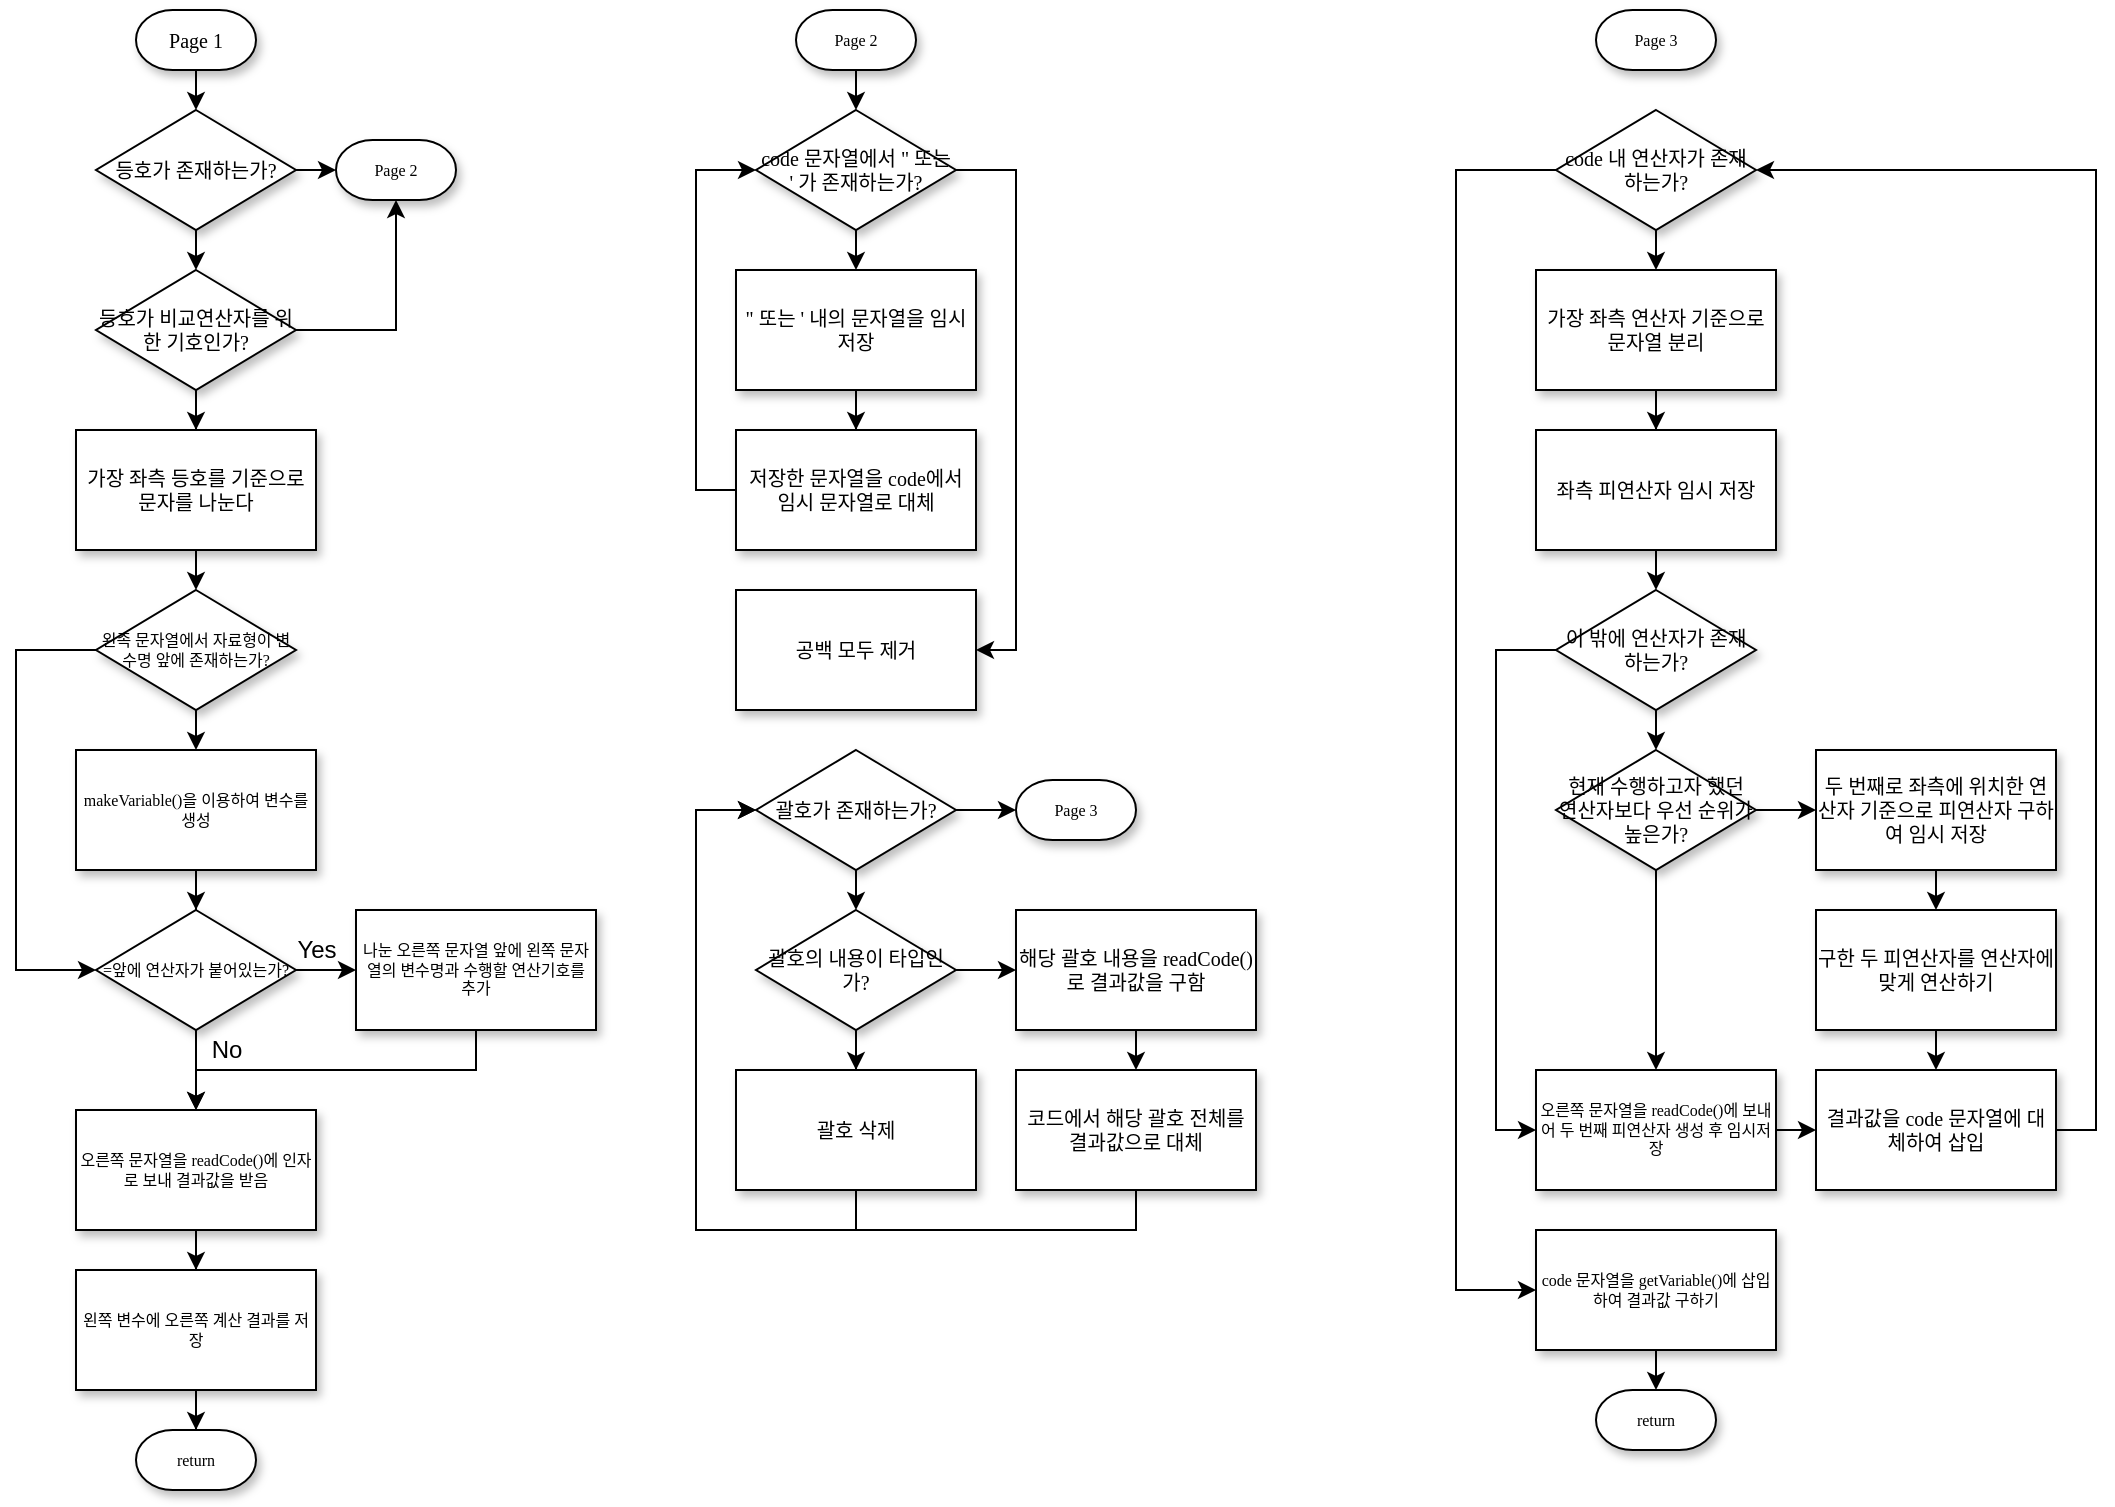 <mxfile version="12.5.5" type="device"><diagram name="Page-1" id="edf60f1a-56cd-e834-aa8a-f176f3a09ee4"><mxGraphModel dx="1278" dy="580" grid="1" gridSize="10" guides="1" tooltips="1" connect="1" arrows="1" fold="1" page="1" pageScale="1" pageWidth="1100" pageHeight="850" background="#ffffff" math="0" shadow="0"><root><mxCell id="0"/><mxCell id="1" parent="0"/><mxCell id="qxy805auKsBZZ3fR9gLI-24" style="edgeStyle=orthogonalEdgeStyle;rounded=0;orthogonalLoop=1;jettySize=auto;html=1;exitX=0.5;exitY=1;exitDx=0;exitDy=0;exitPerimeter=0;entryX=0.5;entryY=0;entryDx=0;entryDy=0;" edge="1" parent="1" source="qxy805auKsBZZ3fR9gLI-2" target="qxy805auKsBZZ3fR9gLI-3"><mxGeometry relative="1" as="geometry"/></mxCell><mxCell id="qxy805auKsBZZ3fR9gLI-2" value="&lt;font style=&quot;font-size: 10px&quot;&gt;Page 1&lt;/font&gt;" style="strokeWidth=1;html=1;shape=mxgraph.flowchart.terminator;whiteSpace=wrap;rounded=0;shadow=1;labelBackgroundColor=none;fontFamily=Verdana;fontSize=8;align=center;" vertex="1" parent="1"><mxGeometry x="100" y="60" width="60" height="30" as="geometry"/></mxCell><mxCell id="qxy805auKsBZZ3fR9gLI-25" style="edgeStyle=orthogonalEdgeStyle;rounded=0;orthogonalLoop=1;jettySize=auto;html=1;exitX=0.5;exitY=1;exitDx=0;exitDy=0;entryX=0.5;entryY=0;entryDx=0;entryDy=0;" edge="1" parent="1" source="qxy805auKsBZZ3fR9gLI-3" target="qxy805auKsBZZ3fR9gLI-5"><mxGeometry relative="1" as="geometry"/></mxCell><mxCell id="qxy805auKsBZZ3fR9gLI-40" style="edgeStyle=orthogonalEdgeStyle;rounded=0;orthogonalLoop=1;jettySize=auto;html=1;exitX=1;exitY=0.5;exitDx=0;exitDy=0;entryX=0;entryY=0.5;entryDx=0;entryDy=0;entryPerimeter=0;" edge="1" parent="1" source="qxy805auKsBZZ3fR9gLI-3" target="qxy805auKsBZZ3fR9gLI-36"><mxGeometry relative="1" as="geometry"/></mxCell><mxCell id="qxy805auKsBZZ3fR9gLI-3" value="&lt;font style=&quot;font-size: 10px&quot;&gt;등호가 존재하는가?&lt;/font&gt;" style="rhombus;whiteSpace=wrap;html=1;rounded=0;shadow=1;labelBackgroundColor=none;strokeWidth=1;fontFamily=Verdana;fontSize=8;align=center;" vertex="1" parent="1"><mxGeometry x="80" y="110" width="100" height="60" as="geometry"/></mxCell><mxCell id="qxy805auKsBZZ3fR9gLI-27" style="edgeStyle=orthogonalEdgeStyle;rounded=0;orthogonalLoop=1;jettySize=auto;html=1;exitX=0.5;exitY=1;exitDx=0;exitDy=0;entryX=0.5;entryY=0;entryDx=0;entryDy=0;" edge="1" parent="1" source="qxy805auKsBZZ3fR9gLI-4" target="qxy805auKsBZZ3fR9gLI-7"><mxGeometry relative="1" as="geometry"/></mxCell><mxCell id="qxy805auKsBZZ3fR9gLI-4" value="&lt;font style=&quot;font-size: 10px&quot;&gt;가장 좌측 등호를 기준으로 문자를 나눈다&lt;/font&gt;" style="rounded=0;whiteSpace=wrap;html=1;shadow=1;labelBackgroundColor=none;strokeWidth=1;fontFamily=Verdana;fontSize=8;align=center;" vertex="1" parent="1"><mxGeometry x="70" y="270" width="120" height="60" as="geometry"/></mxCell><mxCell id="qxy805auKsBZZ3fR9gLI-26" style="edgeStyle=orthogonalEdgeStyle;rounded=0;orthogonalLoop=1;jettySize=auto;html=1;exitX=0.5;exitY=1;exitDx=0;exitDy=0;" edge="1" parent="1" source="qxy805auKsBZZ3fR9gLI-5" target="qxy805auKsBZZ3fR9gLI-4"><mxGeometry relative="1" as="geometry"/></mxCell><mxCell id="qxy805auKsBZZ3fR9gLI-41" style="edgeStyle=orthogonalEdgeStyle;rounded=0;orthogonalLoop=1;jettySize=auto;html=1;exitX=1;exitY=0.5;exitDx=0;exitDy=0;entryX=0.5;entryY=1;entryDx=0;entryDy=0;entryPerimeter=0;" edge="1" parent="1" source="qxy805auKsBZZ3fR9gLI-5" target="qxy805auKsBZZ3fR9gLI-36"><mxGeometry relative="1" as="geometry"/></mxCell><mxCell id="qxy805auKsBZZ3fR9gLI-5" value="&lt;font style=&quot;font-size: 10px&quot;&gt;등호가 비교연산자를 위한 기호인가?&lt;/font&gt;" style="rhombus;whiteSpace=wrap;html=1;rounded=0;shadow=1;labelBackgroundColor=none;strokeWidth=1;fontFamily=Verdana;fontSize=8;align=center;" vertex="1" parent="1"><mxGeometry x="80" y="190" width="100" height="60" as="geometry"/></mxCell><mxCell id="qxy805auKsBZZ3fR9gLI-29" style="edgeStyle=orthogonalEdgeStyle;rounded=0;orthogonalLoop=1;jettySize=auto;html=1;exitX=0.5;exitY=1;exitDx=0;exitDy=0;" edge="1" parent="1" source="qxy805auKsBZZ3fR9gLI-6" target="qxy805auKsBZZ3fR9gLI-12"><mxGeometry relative="1" as="geometry"/></mxCell><mxCell id="qxy805auKsBZZ3fR9gLI-6" value="makeVariable()을 이용하여 변수를 생성" style="rounded=0;whiteSpace=wrap;html=1;shadow=1;labelBackgroundColor=none;strokeWidth=1;fontFamily=Verdana;fontSize=8;align=center;" vertex="1" parent="1"><mxGeometry x="70" y="430" width="120" height="60" as="geometry"/></mxCell><mxCell id="qxy805auKsBZZ3fR9gLI-28" style="edgeStyle=orthogonalEdgeStyle;rounded=0;orthogonalLoop=1;jettySize=auto;html=1;exitX=0.5;exitY=1;exitDx=0;exitDy=0;entryX=0.5;entryY=0;entryDx=0;entryDy=0;" edge="1" parent="1" source="qxy805auKsBZZ3fR9gLI-7" target="qxy805auKsBZZ3fR9gLI-6"><mxGeometry relative="1" as="geometry"/></mxCell><mxCell id="qxy805auKsBZZ3fR9gLI-30" style="edgeStyle=orthogonalEdgeStyle;rounded=0;orthogonalLoop=1;jettySize=auto;html=1;exitX=0;exitY=0.5;exitDx=0;exitDy=0;entryX=0;entryY=0.5;entryDx=0;entryDy=0;" edge="1" parent="1" source="qxy805auKsBZZ3fR9gLI-7" target="qxy805auKsBZZ3fR9gLI-12"><mxGeometry relative="1" as="geometry"><Array as="points"><mxPoint x="40" y="380"/><mxPoint x="40" y="540"/></Array></mxGeometry></mxCell><mxCell id="qxy805auKsBZZ3fR9gLI-7" value="왼족 문자열에서 자료형이 변수명 앞에 존재하는가?" style="rhombus;whiteSpace=wrap;html=1;rounded=0;shadow=1;labelBackgroundColor=none;strokeWidth=1;fontFamily=Verdana;fontSize=8;align=center;" vertex="1" parent="1"><mxGeometry x="80" y="350" width="100" height="60" as="geometry"/></mxCell><mxCell id="qxy805auKsBZZ3fR9gLI-23" style="edgeStyle=orthogonalEdgeStyle;rounded=0;orthogonalLoop=1;jettySize=auto;html=1;exitX=0.5;exitY=1;exitDx=0;exitDy=0;" edge="1" parent="1" source="qxy805auKsBZZ3fR9gLI-8" target="qxy805auKsBZZ3fR9gLI-9"><mxGeometry relative="1" as="geometry"/></mxCell><mxCell id="qxy805auKsBZZ3fR9gLI-8" value="오른쪽 문자열을 readCode()에 인자로 보내 결과값을 받음" style="rounded=0;whiteSpace=wrap;html=1;shadow=1;labelBackgroundColor=none;strokeWidth=1;fontFamily=Verdana;fontSize=8;align=center;" vertex="1" parent="1"><mxGeometry x="70" y="610" width="120" height="60" as="geometry"/></mxCell><mxCell id="qxy805auKsBZZ3fR9gLI-35" style="edgeStyle=orthogonalEdgeStyle;rounded=0;orthogonalLoop=1;jettySize=auto;html=1;exitX=0.5;exitY=1;exitDx=0;exitDy=0;" edge="1" parent="1" source="qxy805auKsBZZ3fR9gLI-9" target="qxy805auKsBZZ3fR9gLI-34"><mxGeometry relative="1" as="geometry"/></mxCell><mxCell id="qxy805auKsBZZ3fR9gLI-9" value="왼쪽 변수에 오른쪽 계산 결과를 저장" style="rounded=0;whiteSpace=wrap;html=1;shadow=1;labelBackgroundColor=none;strokeWidth=1;fontFamily=Verdana;fontSize=8;align=center;" vertex="1" parent="1"><mxGeometry x="70" y="690" width="120" height="60" as="geometry"/></mxCell><mxCell id="qxy805auKsBZZ3fR9gLI-22" style="edgeStyle=orthogonalEdgeStyle;rounded=0;orthogonalLoop=1;jettySize=auto;html=1;exitX=0.5;exitY=1;exitDx=0;exitDy=0;entryX=0.5;entryY=0;entryDx=0;entryDy=0;" edge="1" parent="1" source="qxy805auKsBZZ3fR9gLI-10" target="qxy805auKsBZZ3fR9gLI-8"><mxGeometry relative="1" as="geometry"/></mxCell><mxCell id="qxy805auKsBZZ3fR9gLI-10" value="나눈 오른쪽 문자열 앞에 왼쪽 문자열의 변수명과 수행할 연산기호를 추가" style="rounded=0;whiteSpace=wrap;html=1;shadow=1;labelBackgroundColor=none;strokeWidth=1;fontFamily=Verdana;fontSize=8;align=center;" vertex="1" parent="1"><mxGeometry x="210" y="510" width="120" height="60" as="geometry"/></mxCell><mxCell id="qxy805auKsBZZ3fR9gLI-16" style="edgeStyle=orthogonalEdgeStyle;rounded=0;orthogonalLoop=1;jettySize=auto;html=1;exitX=1;exitY=0.5;exitDx=0;exitDy=0;entryX=0;entryY=0.5;entryDx=0;entryDy=0;" edge="1" parent="1" source="qxy805auKsBZZ3fR9gLI-12" target="qxy805auKsBZZ3fR9gLI-10"><mxGeometry relative="1" as="geometry"/></mxCell><mxCell id="qxy805auKsBZZ3fR9gLI-19" style="edgeStyle=orthogonalEdgeStyle;rounded=0;orthogonalLoop=1;jettySize=auto;html=1;exitX=0.5;exitY=1;exitDx=0;exitDy=0;entryX=0.5;entryY=0;entryDx=0;entryDy=0;" edge="1" parent="1" source="qxy805auKsBZZ3fR9gLI-12" target="qxy805auKsBZZ3fR9gLI-8"><mxGeometry relative="1" as="geometry"/></mxCell><mxCell id="qxy805auKsBZZ3fR9gLI-12" value="=앞에 연산자가 붙어있는가?" style="rhombus;whiteSpace=wrap;html=1;rounded=0;shadow=1;labelBackgroundColor=none;strokeWidth=1;fontFamily=Verdana;fontSize=8;align=center;" vertex="1" parent="1"><mxGeometry x="80" y="510" width="100" height="60" as="geometry"/></mxCell><mxCell id="qxy805auKsBZZ3fR9gLI-18" value="Yes" style="text;html=1;align=center;verticalAlign=middle;resizable=0;points=[];autosize=1;" vertex="1" parent="1"><mxGeometry x="175" y="520" width="30" height="20" as="geometry"/></mxCell><mxCell id="qxy805auKsBZZ3fR9gLI-20" value="No" style="text;html=1;align=center;verticalAlign=middle;resizable=0;points=[];autosize=1;" vertex="1" parent="1"><mxGeometry x="130" y="570" width="30" height="20" as="geometry"/></mxCell><mxCell id="qxy805auKsBZZ3fR9gLI-34" value="return" style="strokeWidth=1;html=1;shape=mxgraph.flowchart.terminator;whiteSpace=wrap;rounded=0;shadow=1;labelBackgroundColor=none;fontFamily=Verdana;fontSize=8;align=center;" vertex="1" parent="1"><mxGeometry x="100" y="770" width="60" height="30" as="geometry"/></mxCell><mxCell id="qxy805auKsBZZ3fR9gLI-36" value="Page 2" style="strokeWidth=1;html=1;shape=mxgraph.flowchart.terminator;whiteSpace=wrap;rounded=0;shadow=1;labelBackgroundColor=none;fontFamily=Verdana;fontSize=8;align=center;" vertex="1" parent="1"><mxGeometry x="200" y="125.0" width="60" height="30" as="geometry"/></mxCell><mxCell id="qxy805auKsBZZ3fR9gLI-69" style="edgeStyle=orthogonalEdgeStyle;rounded=0;orthogonalLoop=1;jettySize=auto;html=1;exitX=0.5;exitY=1;exitDx=0;exitDy=0;exitPerimeter=0;entryX=0.5;entryY=0;entryDx=0;entryDy=0;" edge="1" parent="1" source="qxy805auKsBZZ3fR9gLI-43" target="qxy805auKsBZZ3fR9gLI-44"><mxGeometry relative="1" as="geometry"/></mxCell><mxCell id="qxy805auKsBZZ3fR9gLI-43" value="Page 2" style="strokeWidth=1;html=1;shape=mxgraph.flowchart.terminator;whiteSpace=wrap;rounded=0;shadow=1;labelBackgroundColor=none;fontFamily=Verdana;fontSize=8;align=center;" vertex="1" parent="1"><mxGeometry x="430" y="60" width="60" height="30" as="geometry"/></mxCell><mxCell id="qxy805auKsBZZ3fR9gLI-48" style="edgeStyle=orthogonalEdgeStyle;rounded=0;orthogonalLoop=1;jettySize=auto;html=1;exitX=0.5;exitY=1;exitDx=0;exitDy=0;entryX=0.5;entryY=0;entryDx=0;entryDy=0;" edge="1" parent="1" source="qxy805auKsBZZ3fR9gLI-44" target="qxy805auKsBZZ3fR9gLI-45"><mxGeometry relative="1" as="geometry"/></mxCell><mxCell id="qxy805auKsBZZ3fR9gLI-51" style="edgeStyle=orthogonalEdgeStyle;rounded=0;orthogonalLoop=1;jettySize=auto;html=1;exitX=1;exitY=0.5;exitDx=0;exitDy=0;entryX=1;entryY=0.5;entryDx=0;entryDy=0;" edge="1" parent="1" source="qxy805auKsBZZ3fR9gLI-44" target="qxy805auKsBZZ3fR9gLI-50"><mxGeometry relative="1" as="geometry"/></mxCell><mxCell id="qxy805auKsBZZ3fR9gLI-44" value="&lt;span style=&quot;font-size: 10px&quot;&gt;code 문자열에서 &quot; 또는 ' 가 존재하는가?&lt;/span&gt;" style="rhombus;whiteSpace=wrap;html=1;rounded=0;shadow=1;labelBackgroundColor=none;strokeWidth=1;fontFamily=Verdana;fontSize=8;align=center;" vertex="1" parent="1"><mxGeometry x="410" y="110" width="100" height="60" as="geometry"/></mxCell><mxCell id="qxy805auKsBZZ3fR9gLI-49" style="edgeStyle=orthogonalEdgeStyle;rounded=0;orthogonalLoop=1;jettySize=auto;html=1;exitX=0.5;exitY=1;exitDx=0;exitDy=0;" edge="1" parent="1" source="qxy805auKsBZZ3fR9gLI-45" target="qxy805auKsBZZ3fR9gLI-46"><mxGeometry relative="1" as="geometry"/></mxCell><mxCell id="qxy805auKsBZZ3fR9gLI-45" value="&lt;span style=&quot;font-size: 10px&quot;&gt;&quot; 또는 ' 내의 문자열을 임시 저장&lt;/span&gt;" style="rounded=0;whiteSpace=wrap;html=1;shadow=1;labelBackgroundColor=none;strokeWidth=1;fontFamily=Verdana;fontSize=8;align=center;" vertex="1" parent="1"><mxGeometry x="400" y="190" width="120" height="60" as="geometry"/></mxCell><mxCell id="qxy805auKsBZZ3fR9gLI-47" style="edgeStyle=orthogonalEdgeStyle;rounded=0;orthogonalLoop=1;jettySize=auto;html=1;exitX=0;exitY=0.5;exitDx=0;exitDy=0;entryX=0;entryY=0.5;entryDx=0;entryDy=0;" edge="1" parent="1" source="qxy805auKsBZZ3fR9gLI-46" target="qxy805auKsBZZ3fR9gLI-44"><mxGeometry relative="1" as="geometry"/></mxCell><mxCell id="qxy805auKsBZZ3fR9gLI-46" value="&lt;span style=&quot;font-size: 10px&quot;&gt;저장한 문자열을 code에서 임시 문자열로 대체&lt;/span&gt;" style="rounded=0;whiteSpace=wrap;html=1;shadow=1;labelBackgroundColor=none;strokeWidth=1;fontFamily=Verdana;fontSize=8;align=center;" vertex="1" parent="1"><mxGeometry x="400" y="270" width="120" height="60" as="geometry"/></mxCell><mxCell id="qxy805auKsBZZ3fR9gLI-50" value="&lt;span style=&quot;font-size: 10px&quot;&gt;공백 모두 제거&lt;/span&gt;" style="rounded=0;whiteSpace=wrap;html=1;shadow=1;labelBackgroundColor=none;strokeWidth=1;fontFamily=Verdana;fontSize=8;align=center;" vertex="1" parent="1"><mxGeometry x="400" y="350" width="120" height="60" as="geometry"/></mxCell><mxCell id="qxy805auKsBZZ3fR9gLI-65" style="edgeStyle=orthogonalEdgeStyle;rounded=0;orthogonalLoop=1;jettySize=auto;html=1;exitX=0.5;exitY=1;exitDx=0;exitDy=0;entryX=0.5;entryY=0;entryDx=0;entryDy=0;" edge="1" parent="1" source="qxy805auKsBZZ3fR9gLI-53" target="qxy805auKsBZZ3fR9gLI-54"><mxGeometry relative="1" as="geometry"/></mxCell><mxCell id="qxy805auKsBZZ3fR9gLI-68" style="edgeStyle=orthogonalEdgeStyle;rounded=0;orthogonalLoop=1;jettySize=auto;html=1;exitX=1;exitY=0.5;exitDx=0;exitDy=0;entryX=0;entryY=0.5;entryDx=0;entryDy=0;entryPerimeter=0;" edge="1" parent="1" source="qxy805auKsBZZ3fR9gLI-53" target="qxy805auKsBZZ3fR9gLI-66"><mxGeometry relative="1" as="geometry"/></mxCell><mxCell id="qxy805auKsBZZ3fR9gLI-53" value="&lt;span style=&quot;font-size: 10px&quot;&gt;괄호가 존재하는가?&lt;/span&gt;" style="rhombus;whiteSpace=wrap;html=1;rounded=0;shadow=1;labelBackgroundColor=none;strokeWidth=1;fontFamily=Verdana;fontSize=8;align=center;" vertex="1" parent="1"><mxGeometry x="410" y="430" width="100" height="60" as="geometry"/></mxCell><mxCell id="qxy805auKsBZZ3fR9gLI-58" style="edgeStyle=orthogonalEdgeStyle;rounded=0;orthogonalLoop=1;jettySize=auto;html=1;exitX=1;exitY=0.5;exitDx=0;exitDy=0;entryX=0;entryY=0.5;entryDx=0;entryDy=0;" edge="1" parent="1" source="qxy805auKsBZZ3fR9gLI-54" target="qxy805auKsBZZ3fR9gLI-56"><mxGeometry relative="1" as="geometry"/></mxCell><mxCell id="qxy805auKsBZZ3fR9gLI-60" style="edgeStyle=orthogonalEdgeStyle;rounded=0;orthogonalLoop=1;jettySize=auto;html=1;exitX=0.5;exitY=1;exitDx=0;exitDy=0;" edge="1" parent="1" source="qxy805auKsBZZ3fR9gLI-54" target="qxy805auKsBZZ3fR9gLI-55"><mxGeometry relative="1" as="geometry"/></mxCell><mxCell id="qxy805auKsBZZ3fR9gLI-54" value="&lt;span style=&quot;font-size: 10px&quot;&gt;괄호의 내용이 타입인가?&lt;/span&gt;" style="rhombus;whiteSpace=wrap;html=1;rounded=0;shadow=1;labelBackgroundColor=none;strokeWidth=1;fontFamily=Verdana;fontSize=8;align=center;" vertex="1" parent="1"><mxGeometry x="410" y="510" width="100" height="60" as="geometry"/></mxCell><mxCell id="qxy805auKsBZZ3fR9gLI-63" style="edgeStyle=orthogonalEdgeStyle;rounded=0;orthogonalLoop=1;jettySize=auto;html=1;exitX=0.5;exitY=1;exitDx=0;exitDy=0;" edge="1" parent="1" source="qxy805auKsBZZ3fR9gLI-55"><mxGeometry relative="1" as="geometry"><mxPoint x="410" y="460" as="targetPoint"/><Array as="points"><mxPoint x="460" y="670"/><mxPoint x="380" y="670"/><mxPoint x="380" y="460"/></Array></mxGeometry></mxCell><mxCell id="qxy805auKsBZZ3fR9gLI-55" value="&lt;span style=&quot;font-size: 10px&quot;&gt;괄호 삭제&lt;/span&gt;" style="rounded=0;whiteSpace=wrap;html=1;shadow=1;labelBackgroundColor=none;strokeWidth=1;fontFamily=Verdana;fontSize=8;align=center;" vertex="1" parent="1"><mxGeometry x="400" y="590" width="120" height="60" as="geometry"/></mxCell><mxCell id="qxy805auKsBZZ3fR9gLI-59" style="edgeStyle=orthogonalEdgeStyle;rounded=0;orthogonalLoop=1;jettySize=auto;html=1;exitX=0.5;exitY=1;exitDx=0;exitDy=0;entryX=0.5;entryY=0;entryDx=0;entryDy=0;" edge="1" parent="1" source="qxy805auKsBZZ3fR9gLI-56" target="qxy805auKsBZZ3fR9gLI-57"><mxGeometry relative="1" as="geometry"/></mxCell><mxCell id="qxy805auKsBZZ3fR9gLI-56" value="&lt;span style=&quot;font-size: 10px&quot;&gt;해당 괄호 내용을 readCode()로 결과값을 구함&lt;/span&gt;" style="rounded=0;whiteSpace=wrap;html=1;shadow=1;labelBackgroundColor=none;strokeWidth=1;fontFamily=Verdana;fontSize=8;align=center;" vertex="1" parent="1"><mxGeometry x="540" y="510" width="120" height="60" as="geometry"/></mxCell><mxCell id="qxy805auKsBZZ3fR9gLI-61" style="edgeStyle=orthogonalEdgeStyle;rounded=0;orthogonalLoop=1;jettySize=auto;html=1;exitX=0.5;exitY=1;exitDx=0;exitDy=0;entryX=0;entryY=0.5;entryDx=0;entryDy=0;" edge="1" parent="1" source="qxy805auKsBZZ3fR9gLI-57" target="qxy805auKsBZZ3fR9gLI-53"><mxGeometry relative="1" as="geometry"><Array as="points"><mxPoint x="600" y="670"/><mxPoint x="380" y="670"/><mxPoint x="380" y="460"/></Array></mxGeometry></mxCell><mxCell id="qxy805auKsBZZ3fR9gLI-57" value="&lt;span style=&quot;font-size: 10px&quot;&gt;코드에서 해당 괄호 전체를 결과값으로 대체&lt;/span&gt;" style="rounded=0;whiteSpace=wrap;html=1;shadow=1;labelBackgroundColor=none;strokeWidth=1;fontFamily=Verdana;fontSize=8;align=center;" vertex="1" parent="1"><mxGeometry x="540" y="590" width="120" height="60" as="geometry"/></mxCell><mxCell id="qxy805auKsBZZ3fR9gLI-66" value="Page 3" style="strokeWidth=1;html=1;shape=mxgraph.flowchart.terminator;whiteSpace=wrap;rounded=0;shadow=1;labelBackgroundColor=none;fontFamily=Verdana;fontSize=8;align=center;" vertex="1" parent="1"><mxGeometry x="540" y="445.0" width="60" height="30" as="geometry"/></mxCell><mxCell id="qxy805auKsBZZ3fR9gLI-70" value="Page 3" style="strokeWidth=1;html=1;shape=mxgraph.flowchart.terminator;whiteSpace=wrap;rounded=0;shadow=1;labelBackgroundColor=none;fontFamily=Verdana;fontSize=8;align=center;" vertex="1" parent="1"><mxGeometry x="830" y="60.0" width="60" height="30" as="geometry"/></mxCell><mxCell id="qxy805auKsBZZ3fR9gLI-83" style="edgeStyle=orthogonalEdgeStyle;rounded=0;orthogonalLoop=1;jettySize=auto;html=1;exitX=0;exitY=0.5;exitDx=0;exitDy=0;entryX=0;entryY=0.5;entryDx=0;entryDy=0;" edge="1" parent="1" source="qxy805auKsBZZ3fR9gLI-71" target="qxy805auKsBZZ3fR9gLI-81"><mxGeometry relative="1" as="geometry"><Array as="points"><mxPoint x="760" y="140"/><mxPoint x="760" y="700"/></Array></mxGeometry></mxCell><mxCell id="qxy805auKsBZZ3fR9gLI-84" style="edgeStyle=orthogonalEdgeStyle;rounded=0;orthogonalLoop=1;jettySize=auto;html=1;exitX=0.5;exitY=1;exitDx=0;exitDy=0;entryX=0.5;entryY=0;entryDx=0;entryDy=0;" edge="1" parent="1" source="qxy805auKsBZZ3fR9gLI-71" target="qxy805auKsBZZ3fR9gLI-72"><mxGeometry relative="1" as="geometry"/></mxCell><mxCell id="qxy805auKsBZZ3fR9gLI-71" value="&lt;span style=&quot;font-size: 10px&quot;&gt;code 내 연산자가 존재하는가?&lt;/span&gt;" style="rhombus;whiteSpace=wrap;html=1;rounded=0;shadow=1;labelBackgroundColor=none;strokeWidth=1;fontFamily=Verdana;fontSize=8;align=center;" vertex="1" parent="1"><mxGeometry x="810" y="110" width="100" height="60" as="geometry"/></mxCell><mxCell id="qxy805auKsBZZ3fR9gLI-85" style="edgeStyle=orthogonalEdgeStyle;rounded=0;orthogonalLoop=1;jettySize=auto;html=1;exitX=0.5;exitY=1;exitDx=0;exitDy=0;" edge="1" parent="1" source="qxy805auKsBZZ3fR9gLI-72" target="qxy805auKsBZZ3fR9gLI-73"><mxGeometry relative="1" as="geometry"/></mxCell><mxCell id="qxy805auKsBZZ3fR9gLI-72" value="&lt;span style=&quot;font-size: 10px&quot;&gt;가장 좌측 연산자 기준으로 문자열 분리&lt;/span&gt;" style="rounded=0;whiteSpace=wrap;html=1;shadow=1;labelBackgroundColor=none;strokeWidth=1;fontFamily=Verdana;fontSize=8;align=center;" vertex="1" parent="1"><mxGeometry x="800" y="190" width="120" height="60" as="geometry"/></mxCell><mxCell id="qxy805auKsBZZ3fR9gLI-86" style="edgeStyle=orthogonalEdgeStyle;rounded=0;orthogonalLoop=1;jettySize=auto;html=1;exitX=0.5;exitY=1;exitDx=0;exitDy=0;entryX=0.5;entryY=0;entryDx=0;entryDy=0;" edge="1" parent="1" source="qxy805auKsBZZ3fR9gLI-73" target="qxy805auKsBZZ3fR9gLI-74"><mxGeometry relative="1" as="geometry"/></mxCell><mxCell id="qxy805auKsBZZ3fR9gLI-73" value="&lt;span style=&quot;font-size: 10px&quot;&gt;좌측 피연산자 임시 저장&lt;/span&gt;" style="rounded=0;whiteSpace=wrap;html=1;shadow=1;labelBackgroundColor=none;strokeWidth=1;fontFamily=Verdana;fontSize=8;align=center;" vertex="1" parent="1"><mxGeometry x="800" y="270" width="120" height="60" as="geometry"/></mxCell><mxCell id="qxy805auKsBZZ3fR9gLI-87" style="edgeStyle=orthogonalEdgeStyle;rounded=0;orthogonalLoop=1;jettySize=auto;html=1;exitX=0.5;exitY=1;exitDx=0;exitDy=0;entryX=0.5;entryY=0;entryDx=0;entryDy=0;" edge="1" parent="1" source="qxy805auKsBZZ3fR9gLI-74" target="qxy805auKsBZZ3fR9gLI-75"><mxGeometry relative="1" as="geometry"/></mxCell><mxCell id="qxy805auKsBZZ3fR9gLI-88" style="edgeStyle=orthogonalEdgeStyle;rounded=0;orthogonalLoop=1;jettySize=auto;html=1;exitX=0;exitY=0.5;exitDx=0;exitDy=0;entryX=0;entryY=0.5;entryDx=0;entryDy=0;" edge="1" parent="1" source="qxy805auKsBZZ3fR9gLI-74" target="qxy805auKsBZZ3fR9gLI-79"><mxGeometry relative="1" as="geometry"><Array as="points"><mxPoint x="780" y="380"/><mxPoint x="780" y="620"/></Array></mxGeometry></mxCell><mxCell id="qxy805auKsBZZ3fR9gLI-74" value="&lt;span style=&quot;font-size: 10px&quot;&gt;이 밖에 연산자가 존재하는가?&lt;/span&gt;" style="rhombus;whiteSpace=wrap;html=1;rounded=0;shadow=1;labelBackgroundColor=none;strokeWidth=1;fontFamily=Verdana;fontSize=8;align=center;" vertex="1" parent="1"><mxGeometry x="810" y="350" width="100" height="60" as="geometry"/></mxCell><mxCell id="qxy805auKsBZZ3fR9gLI-89" style="edgeStyle=orthogonalEdgeStyle;rounded=0;orthogonalLoop=1;jettySize=auto;html=1;exitX=0.5;exitY=1;exitDx=0;exitDy=0;entryX=0.5;entryY=0;entryDx=0;entryDy=0;" edge="1" parent="1" source="qxy805auKsBZZ3fR9gLI-75" target="qxy805auKsBZZ3fR9gLI-79"><mxGeometry relative="1" as="geometry"/></mxCell><mxCell id="qxy805auKsBZZ3fR9gLI-90" style="edgeStyle=orthogonalEdgeStyle;rounded=0;orthogonalLoop=1;jettySize=auto;html=1;exitX=1;exitY=0.5;exitDx=0;exitDy=0;entryX=0;entryY=0.5;entryDx=0;entryDy=0;" edge="1" parent="1" source="qxy805auKsBZZ3fR9gLI-75" target="qxy805auKsBZZ3fR9gLI-76"><mxGeometry relative="1" as="geometry"/></mxCell><mxCell id="qxy805auKsBZZ3fR9gLI-75" value="&lt;span style=&quot;font-size: 10px&quot;&gt;현재 수행하고자 했던 연산자보다 우선 순위가 높은가?&lt;/span&gt;" style="rhombus;whiteSpace=wrap;html=1;rounded=0;shadow=1;labelBackgroundColor=none;strokeWidth=1;fontFamily=Verdana;fontSize=8;align=center;" vertex="1" parent="1"><mxGeometry x="810" y="430" width="100" height="60" as="geometry"/></mxCell><mxCell id="qxy805auKsBZZ3fR9gLI-91" style="edgeStyle=orthogonalEdgeStyle;rounded=0;orthogonalLoop=1;jettySize=auto;html=1;exitX=0.5;exitY=1;exitDx=0;exitDy=0;entryX=0.5;entryY=0;entryDx=0;entryDy=0;" edge="1" parent="1" source="qxy805auKsBZZ3fR9gLI-76" target="qxy805auKsBZZ3fR9gLI-77"><mxGeometry relative="1" as="geometry"/></mxCell><mxCell id="qxy805auKsBZZ3fR9gLI-76" value="&lt;span style=&quot;font-size: 10px&quot;&gt;두 번째로 좌측에 위치한 연산자 기준으로 피연산자 구하여 임시 저장&lt;/span&gt;" style="rounded=0;whiteSpace=wrap;html=1;shadow=1;labelBackgroundColor=none;strokeWidth=1;fontFamily=Verdana;fontSize=8;align=center;" vertex="1" parent="1"><mxGeometry x="940" y="430" width="120" height="60" as="geometry"/></mxCell><mxCell id="qxy805auKsBZZ3fR9gLI-92" style="edgeStyle=orthogonalEdgeStyle;rounded=0;orthogonalLoop=1;jettySize=auto;html=1;exitX=0.5;exitY=1;exitDx=0;exitDy=0;entryX=0.5;entryY=0;entryDx=0;entryDy=0;" edge="1" parent="1" source="qxy805auKsBZZ3fR9gLI-77" target="qxy805auKsBZZ3fR9gLI-78"><mxGeometry relative="1" as="geometry"/></mxCell><mxCell id="qxy805auKsBZZ3fR9gLI-77" value="&lt;span style=&quot;font-size: 10px&quot;&gt;구한 두 피연산자를 연산자에 맞게 연산하기&lt;br&gt;&lt;/span&gt;" style="rounded=0;whiteSpace=wrap;html=1;shadow=1;labelBackgroundColor=none;strokeWidth=1;fontFamily=Verdana;fontSize=8;align=center;" vertex="1" parent="1"><mxGeometry x="940" y="510" width="120" height="60" as="geometry"/></mxCell><mxCell id="qxy805auKsBZZ3fR9gLI-94" style="edgeStyle=orthogonalEdgeStyle;rounded=0;orthogonalLoop=1;jettySize=auto;html=1;exitX=1;exitY=0.5;exitDx=0;exitDy=0;entryX=1;entryY=0.5;entryDx=0;entryDy=0;" edge="1" parent="1" source="qxy805auKsBZZ3fR9gLI-78" target="qxy805auKsBZZ3fR9gLI-71"><mxGeometry relative="1" as="geometry"/></mxCell><mxCell id="qxy805auKsBZZ3fR9gLI-78" value="&lt;span style=&quot;font-size: 10px&quot;&gt;결과값을 code 문자열에 대체하여 삽입&lt;br&gt;&lt;/span&gt;" style="rounded=0;whiteSpace=wrap;html=1;shadow=1;labelBackgroundColor=none;strokeWidth=1;fontFamily=Verdana;fontSize=8;align=center;" vertex="1" parent="1"><mxGeometry x="940" y="590" width="120" height="60" as="geometry"/></mxCell><mxCell id="qxy805auKsBZZ3fR9gLI-95" style="edgeStyle=orthogonalEdgeStyle;rounded=0;orthogonalLoop=1;jettySize=auto;html=1;exitX=1;exitY=0.5;exitDx=0;exitDy=0;entryX=0;entryY=0.5;entryDx=0;entryDy=0;" edge="1" parent="1" source="qxy805auKsBZZ3fR9gLI-79" target="qxy805auKsBZZ3fR9gLI-78"><mxGeometry relative="1" as="geometry"/></mxCell><mxCell id="qxy805auKsBZZ3fR9gLI-79" value="오른쪽 문자열을 readCode()에 보내어 두 번째 피연산자 생성 후 임시저장" style="rounded=0;whiteSpace=wrap;html=1;shadow=1;labelBackgroundColor=none;strokeWidth=1;fontFamily=Verdana;fontSize=8;align=center;" vertex="1" parent="1"><mxGeometry x="800" y="590" width="120" height="60" as="geometry"/></mxCell><mxCell id="qxy805auKsBZZ3fR9gLI-93" style="edgeStyle=orthogonalEdgeStyle;rounded=0;orthogonalLoop=1;jettySize=auto;html=1;exitX=0.5;exitY=1;exitDx=0;exitDy=0;entryX=0.5;entryY=0;entryDx=0;entryDy=0;entryPerimeter=0;" edge="1" parent="1" source="qxy805auKsBZZ3fR9gLI-81" target="qxy805auKsBZZ3fR9gLI-82"><mxGeometry relative="1" as="geometry"/></mxCell><mxCell id="qxy805auKsBZZ3fR9gLI-81" value="code 문자열을 getVariable()에 삽입하여 결과값 구하기" style="rounded=0;whiteSpace=wrap;html=1;shadow=1;labelBackgroundColor=none;strokeWidth=1;fontFamily=Verdana;fontSize=8;align=center;" vertex="1" parent="1"><mxGeometry x="800" y="670" width="120" height="60" as="geometry"/></mxCell><mxCell id="qxy805auKsBZZ3fR9gLI-82" value="return" style="strokeWidth=1;html=1;shape=mxgraph.flowchart.terminator;whiteSpace=wrap;rounded=0;shadow=1;labelBackgroundColor=none;fontFamily=Verdana;fontSize=8;align=center;" vertex="1" parent="1"><mxGeometry x="830" y="750" width="60" height="30" as="geometry"/></mxCell></root></mxGraphModel></diagram></mxfile>